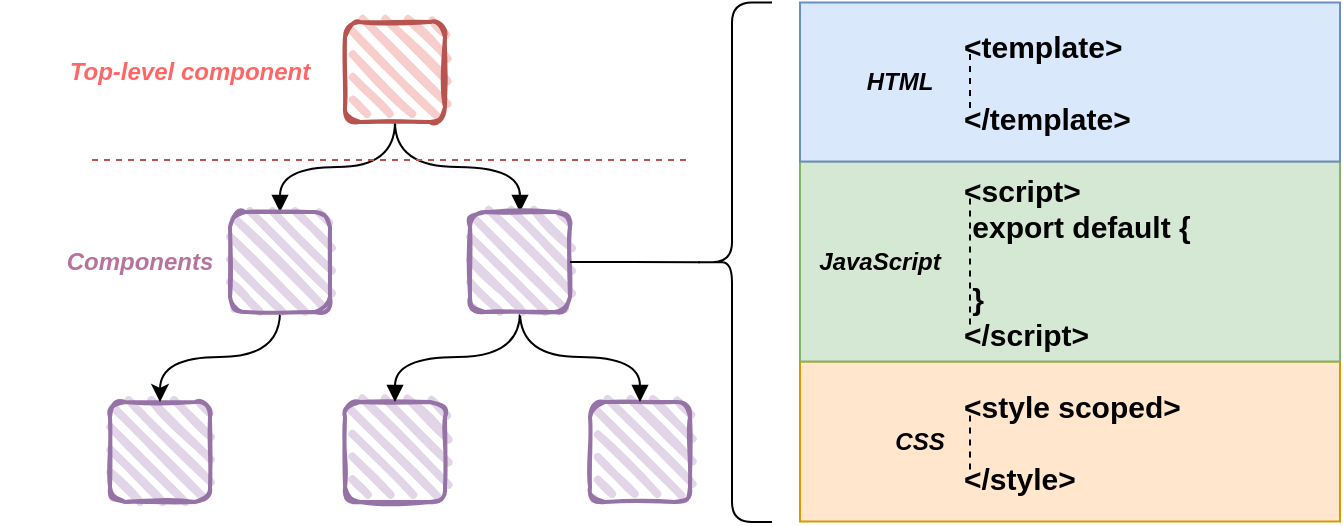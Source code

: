 <mxfile version="21.1.0" type="github">
  <diagram name="Page-1" id="bX5Nv4EXqvbN6E7egdSF">
    <mxGraphModel dx="1195" dy="667" grid="1" gridSize="10" guides="1" tooltips="1" connect="1" arrows="1" fold="1" page="1" pageScale="1" pageWidth="827" pageHeight="1169" math="0" shadow="0">
      <root>
        <mxCell id="0" />
        <mxCell id="1" parent="0" />
        <mxCell id="juIO59sQN7g4RxJMEnIw-93" value="" style="rounded=0;whiteSpace=wrap;html=1;fillColor=#ffe6cc;strokeColor=#d79b00;" vertex="1" parent="1">
          <mxGeometry x="460" y="469.75" width="270" height="80" as="geometry" />
        </mxCell>
        <mxCell id="juIO59sQN7g4RxJMEnIw-94" value="" style="rounded=0;whiteSpace=wrap;html=1;fillColor=#d5e8d4;strokeColor=#82b366;" vertex="1" parent="1">
          <mxGeometry x="460" y="369.75" width="270" height="100" as="geometry" />
        </mxCell>
        <mxCell id="juIO59sQN7g4RxJMEnIw-92" value="" style="rounded=0;whiteSpace=wrap;html=1;fillColor=#dae8fc;strokeColor=#6c8ebf;" vertex="1" parent="1">
          <mxGeometry x="460" y="290.25" width="270" height="79.5" as="geometry" />
        </mxCell>
        <mxCell id="juIO59sQN7g4RxJMEnIw-75" style="edgeStyle=orthogonalEdgeStyle;rounded=0;orthogonalLoop=1;jettySize=auto;html=1;exitX=0.5;exitY=1;exitDx=0;exitDy=0;entryX=0.5;entryY=0;entryDx=0;entryDy=0;curved=1;endArrow=block;endFill=1;strokeWidth=1;" edge="1" parent="1" source="juIO59sQN7g4RxJMEnIw-77" target="juIO59sQN7g4RxJMEnIw-81">
          <mxGeometry relative="1" as="geometry" />
        </mxCell>
        <mxCell id="juIO59sQN7g4RxJMEnIw-76" style="edgeStyle=orthogonalEdgeStyle;rounded=0;orthogonalLoop=1;jettySize=auto;html=1;exitX=0.5;exitY=1;exitDx=0;exitDy=0;entryX=0.5;entryY=0;entryDx=0;entryDy=0;curved=1;endArrow=block;endFill=1;strokeWidth=1;" edge="1" parent="1" source="juIO59sQN7g4RxJMEnIw-77" target="juIO59sQN7g4RxJMEnIw-84">
          <mxGeometry relative="1" as="geometry" />
        </mxCell>
        <mxCell id="juIO59sQN7g4RxJMEnIw-77" value="" style="rounded=1;whiteSpace=wrap;html=1;strokeWidth=2;fillWeight=4;hachureGap=8;hachureAngle=45;fillColor=#f8cecc;sketch=1;strokeColor=#b85450;" vertex="1" parent="1">
          <mxGeometry x="232.5" y="300" width="50" height="50" as="geometry" />
        </mxCell>
        <mxCell id="juIO59sQN7g4RxJMEnIw-78" value="" style="rounded=1;whiteSpace=wrap;html=1;strokeWidth=2;fillWeight=4;hachureGap=8;hachureAngle=45;fillColor=#e1d5e7;sketch=1;strokeColor=#9673a6;" vertex="1" parent="1">
          <mxGeometry x="232.5" y="490" width="50" height="50" as="geometry" />
        </mxCell>
        <mxCell id="juIO59sQN7g4RxJMEnIw-79" value="" style="rounded=1;whiteSpace=wrap;html=1;strokeWidth=2;fillWeight=4;hachureGap=8;hachureAngle=45;fillColor=#e1d5e7;sketch=1;strokeColor=#9673a6;" vertex="1" parent="1">
          <mxGeometry x="355" y="490" width="50" height="50" as="geometry" />
        </mxCell>
        <mxCell id="juIO59sQN7g4RxJMEnIw-80" value="" style="rounded=1;whiteSpace=wrap;html=1;strokeWidth=2;fillWeight=4;hachureGap=8;hachureAngle=45;fillColor=#e1d5e7;sketch=1;strokeColor=#9673a6;" vertex="1" parent="1">
          <mxGeometry x="115" y="490" width="50" height="50" as="geometry" />
        </mxCell>
        <mxCell id="juIO59sQN7g4RxJMEnIw-91" style="edgeStyle=orthogonalEdgeStyle;rounded=0;orthogonalLoop=1;jettySize=auto;html=1;exitX=0.5;exitY=1;exitDx=0;exitDy=0;entryX=0.5;entryY=0;entryDx=0;entryDy=0;curved=1;" edge="1" parent="1" source="juIO59sQN7g4RxJMEnIw-81" target="juIO59sQN7g4RxJMEnIw-80">
          <mxGeometry relative="1" as="geometry" />
        </mxCell>
        <mxCell id="juIO59sQN7g4RxJMEnIw-81" value="" style="rounded=1;whiteSpace=wrap;html=1;strokeWidth=2;fillWeight=4;hachureGap=8;hachureAngle=45;fillColor=#e1d5e7;sketch=1;strokeColor=#9673a6;" vertex="1" parent="1">
          <mxGeometry x="175" y="395" width="50" height="50" as="geometry" />
        </mxCell>
        <mxCell id="juIO59sQN7g4RxJMEnIw-82" style="edgeStyle=orthogonalEdgeStyle;rounded=0;orthogonalLoop=1;jettySize=auto;html=1;exitX=0.5;exitY=1;exitDx=0;exitDy=0;entryX=0.5;entryY=0;entryDx=0;entryDy=0;curved=1;endArrow=block;endFill=1;strokeWidth=1;" edge="1" parent="1" source="juIO59sQN7g4RxJMEnIw-84" target="juIO59sQN7g4RxJMEnIw-79">
          <mxGeometry relative="1" as="geometry" />
        </mxCell>
        <mxCell id="juIO59sQN7g4RxJMEnIw-83" style="edgeStyle=orthogonalEdgeStyle;rounded=0;orthogonalLoop=1;jettySize=auto;html=1;exitX=0.5;exitY=1;exitDx=0;exitDy=0;entryX=0.5;entryY=0;entryDx=0;entryDy=0;curved=1;endArrow=block;endFill=1;strokeWidth=1;" edge="1" parent="1" source="juIO59sQN7g4RxJMEnIw-84" target="juIO59sQN7g4RxJMEnIw-78">
          <mxGeometry relative="1" as="geometry" />
        </mxCell>
        <mxCell id="juIO59sQN7g4RxJMEnIw-84" value="" style="rounded=1;whiteSpace=wrap;html=1;strokeWidth=2;fillWeight=4;hachureGap=8;hachureAngle=45;fillColor=#e1d5e7;sketch=1;strokeColor=#9673a6;" vertex="1" parent="1">
          <mxGeometry x="295" y="395" width="50" height="50" as="geometry" />
        </mxCell>
        <mxCell id="juIO59sQN7g4RxJMEnIw-85" value="" style="line;strokeWidth=1;html=1;perimeter=backbonePerimeter;points=[];outlineConnect=0;dashed=1;fillColor=#f8cecc;strokeColor=#b85450;" vertex="1" parent="1">
          <mxGeometry x="106" y="364" width="300" height="10" as="geometry" />
        </mxCell>
        <mxCell id="juIO59sQN7g4RxJMEnIw-86" value="&lt;i&gt;&lt;font color=&quot;#ff6666&quot;&gt;&lt;b&gt;Top-level component&lt;/b&gt;&lt;/font&gt;&lt;/i&gt;" style="text;html=1;strokeColor=none;fillColor=none;align=center;verticalAlign=middle;whiteSpace=wrap;rounded=0;" vertex="1" parent="1">
          <mxGeometry x="85" y="310" width="140" height="30" as="geometry" />
        </mxCell>
        <mxCell id="juIO59sQN7g4RxJMEnIw-87" value="&lt;i&gt;&lt;b style=&quot;&quot;&gt;&lt;font color=&quot;#b5739d&quot;&gt;Components&lt;/font&gt;&lt;/b&gt;&lt;/i&gt;" style="text;html=1;strokeColor=none;fillColor=none;align=center;verticalAlign=middle;whiteSpace=wrap;rounded=0;" vertex="1" parent="1">
          <mxGeometry x="60" y="405" width="140" height="30" as="geometry" />
        </mxCell>
        <mxCell id="juIO59sQN7g4RxJMEnIw-90" value="&lt;blockquote style=&quot;margin: 0 0 0 40px; border: none; padding: 0px;&quot;&gt;&lt;blockquote style=&quot;margin: 0 0 0 40px; border: none; padding: 0px;&quot;&gt;&lt;div style=&quot;font-size: 15px;&quot;&gt;&lt;font style=&quot;font-size: 15px;&quot;&gt;&lt;b&gt;&amp;lt;template&amp;gt;&lt;/b&gt;&lt;/font&gt;&lt;/div&gt;&lt;/blockquote&gt;&lt;blockquote style=&quot;margin: 0 0 0 40px; border: none; padding: 0px;&quot;&gt;&lt;div style=&quot;font-size: 15px;&quot;&gt;&lt;font style=&quot;font-size: 15px;&quot;&gt;&lt;b&gt;&lt;br&gt;&lt;/b&gt;&lt;/font&gt;&lt;/div&gt;&lt;/blockquote&gt;&lt;blockquote style=&quot;margin: 0 0 0 40px; border: none; padding: 0px;&quot;&gt;&lt;div style=&quot;font-size: 15px;&quot;&gt;&lt;font style=&quot;font-size: 15px;&quot;&gt;&lt;b&gt;&amp;lt;/template&amp;gt;&lt;/b&gt;&lt;/font&gt;&lt;/div&gt;&lt;/blockquote&gt;&lt;blockquote style=&quot;margin: 0 0 0 40px; border: none; padding: 0px;&quot;&gt;&lt;div style=&quot;font-size: 15px;&quot;&gt;&lt;font style=&quot;font-size: 15px;&quot;&gt;&lt;b&gt;&lt;br style=&quot;&quot;&gt;&lt;/b&gt;&lt;/font&gt;&lt;/div&gt;&lt;/blockquote&gt;&lt;blockquote style=&quot;margin: 0 0 0 40px; border: none; padding: 0px;&quot;&gt;&lt;div style=&quot;font-size: 15px;&quot;&gt;&lt;font style=&quot;font-size: 15px;&quot;&gt;&lt;b&gt;&amp;lt;script&amp;gt;&lt;/b&gt;&lt;/font&gt;&lt;/div&gt;&lt;/blockquote&gt;&lt;blockquote style=&quot;margin: 0 0 0 40px; border: none; padding: 0px;&quot;&gt;&lt;div style=&quot;font-size: 15px;&quot;&gt;&lt;font style=&quot;font-size: 15px;&quot;&gt;&lt;span style=&quot;background-color: initial;&quot;&gt;&lt;b&gt;&lt;span style=&quot;white-space: pre;&quot;&gt;	&lt;/span&gt;export default {&lt;/b&gt;&lt;/span&gt;&lt;/font&gt;&lt;/div&gt;&lt;/blockquote&gt;&lt;blockquote style=&quot;margin: 0 0 0 40px; border: none; padding: 0px;&quot;&gt;&lt;div style=&quot;font-size: 15px;&quot;&gt;&lt;font style=&quot;font-size: 15px;&quot;&gt;&lt;span style=&quot;background-color: initial;&quot;&gt;&lt;b&gt;&lt;br&gt;&lt;/b&gt;&lt;/span&gt;&lt;/font&gt;&lt;/div&gt;&lt;/blockquote&gt;&lt;blockquote style=&quot;margin: 0 0 0 40px; border: none; padding: 0px;&quot;&gt;&lt;div style=&quot;font-size: 15px;&quot;&gt;&lt;font style=&quot;font-size: 15px;&quot;&gt;&lt;b&gt;&lt;span style=&quot;white-space: pre;&quot;&gt;	&lt;/span&gt;}&lt;/b&gt;&lt;/font&gt;&lt;/div&gt;&lt;/blockquote&gt;&lt;blockquote style=&quot;margin: 0 0 0 40px; border: none; padding: 0px;&quot;&gt;&lt;div style=&quot;font-size: 15px;&quot;&gt;&lt;font style=&quot;font-size: 15px;&quot;&gt;&lt;b&gt;&amp;lt;/script&amp;gt;&lt;/b&gt;&lt;/font&gt;&lt;/div&gt;&lt;/blockquote&gt;&lt;blockquote style=&quot;margin: 0 0 0 40px; border: none; padding: 0px;&quot;&gt;&lt;div style=&quot;font-size: 15px;&quot;&gt;&lt;font style=&quot;font-size: 15px;&quot;&gt;&lt;b&gt;&lt;br style=&quot;&quot;&gt;&lt;/b&gt;&lt;/font&gt;&lt;/div&gt;&lt;/blockquote&gt;&lt;blockquote style=&quot;margin: 0 0 0 40px; border: none; padding: 0px;&quot;&gt;&lt;div style=&quot;font-size: 15px;&quot;&gt;&lt;font style=&quot;font-size: 15px;&quot;&gt;&lt;b&gt;&amp;lt;style scoped&amp;gt;&lt;/b&gt;&lt;/font&gt;&lt;/div&gt;&lt;/blockquote&gt;&lt;blockquote style=&quot;margin: 0 0 0 40px; border: none; padding: 0px;&quot;&gt;&lt;div style=&quot;font-size: 15px;&quot;&gt;&lt;font style=&quot;font-size: 15px;&quot;&gt;&lt;b&gt;&lt;br&gt;&lt;/b&gt;&lt;/font&gt;&lt;/div&gt;&lt;/blockquote&gt;&lt;blockquote style=&quot;margin: 0 0 0 40px; border: none; padding: 0px;&quot;&gt;&lt;div style=&quot;font-size: 15px;&quot;&gt;&lt;font style=&quot;font-size: 15px;&quot;&gt;&lt;b&gt;&amp;lt;/style&amp;gt;&lt;/b&gt;&lt;/font&gt;&lt;/div&gt;&lt;/blockquote&gt;&lt;/blockquote&gt;&lt;div style=&quot;font-size: 15px;&quot;&gt;	&lt;/div&gt;&lt;div style=&quot;font-size: 15px;&quot;&gt;&lt;/div&gt;&lt;div style=&quot;font-size: 15px;&quot;&gt;	&lt;/div&gt;" style="text;html=1;strokeColor=none;fillColor=none;align=left;verticalAlign=middle;whiteSpace=wrap;rounded=0;fontSize=13;" vertex="1" parent="1">
          <mxGeometry x="460" y="290.25" width="270" height="259" as="geometry" />
        </mxCell>
        <mxCell id="juIO59sQN7g4RxJMEnIw-95" value="" style="line;strokeWidth=1;direction=south;html=1;dashed=1;" vertex="1" parent="1">
          <mxGeometry x="540" y="496.75" width="10" height="30" as="geometry" />
        </mxCell>
        <mxCell id="juIO59sQN7g4RxJMEnIw-97" value="" style="line;strokeWidth=1;direction=south;html=1;dashed=1;" vertex="1" parent="1">
          <mxGeometry x="540" y="316" width="10" height="30" as="geometry" />
        </mxCell>
        <mxCell id="juIO59sQN7g4RxJMEnIw-98" value="" style="line;strokeWidth=1;direction=south;html=1;dashed=1;" vertex="1" parent="1">
          <mxGeometry x="540" y="388.25" width="10" height="65" as="geometry" />
        </mxCell>
        <mxCell id="juIO59sQN7g4RxJMEnIw-100" value="&lt;i&gt;&lt;b&gt;HTML&lt;/b&gt;&lt;/i&gt;" style="text;html=1;strokeColor=none;fillColor=none;align=center;verticalAlign=middle;whiteSpace=wrap;rounded=0;" vertex="1" parent="1">
          <mxGeometry x="480" y="315" width="60" height="30" as="geometry" />
        </mxCell>
        <mxCell id="juIO59sQN7g4RxJMEnIw-101" value="&lt;i&gt;&lt;b&gt;JavaScript&lt;/b&gt;&lt;/i&gt;" style="text;html=1;strokeColor=none;fillColor=none;align=center;verticalAlign=middle;whiteSpace=wrap;rounded=0;" vertex="1" parent="1">
          <mxGeometry x="470" y="404.75" width="60" height="30" as="geometry" />
        </mxCell>
        <mxCell id="juIO59sQN7g4RxJMEnIw-102" value="&lt;i&gt;&lt;b&gt;CSS&lt;/b&gt;&lt;/i&gt;" style="text;html=1;strokeColor=none;fillColor=none;align=center;verticalAlign=middle;whiteSpace=wrap;rounded=0;" vertex="1" parent="1">
          <mxGeometry x="490" y="494.75" width="60" height="30" as="geometry" />
        </mxCell>
        <mxCell id="juIO59sQN7g4RxJMEnIw-104" style="edgeStyle=orthogonalEdgeStyle;rounded=0;orthogonalLoop=1;jettySize=auto;html=1;exitX=1;exitY=0.5;exitDx=0;exitDy=0;entryX=0.1;entryY=0.5;entryDx=0;entryDy=0;entryPerimeter=0;endArrow=none;endFill=0;" edge="1" parent="1" source="juIO59sQN7g4RxJMEnIw-84" target="juIO59sQN7g4RxJMEnIw-103">
          <mxGeometry relative="1" as="geometry" />
        </mxCell>
        <mxCell id="juIO59sQN7g4RxJMEnIw-103" value="" style="shape=curlyBracket;whiteSpace=wrap;html=1;rounded=1;labelPosition=left;verticalLabelPosition=middle;align=right;verticalAlign=middle;" vertex="1" parent="1">
          <mxGeometry x="406" y="290.25" width="40" height="259.75" as="geometry" />
        </mxCell>
      </root>
    </mxGraphModel>
  </diagram>
</mxfile>
